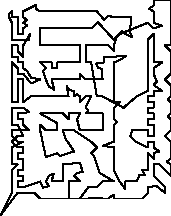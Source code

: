 unitsize(0.001cm);
// 55576.9
draw((200,400)--(200,500));
draw((200,500)--(200,600));
draw((200,600)--(200,700));
draw((200,700)--(200,800));
draw((200,800)--(300,900));
draw((300,900)--(200,900));
draw((200,900)--(200,1000));
draw((200,1000)--(200,1100));
draw((200,1100)--(200,1200));
draw((200,1200)--(400,1300));
draw((400,1300)--(300,1300));
draw((300,1300)--(200,1400));
draw((200,1400)--(200,1500));
draw((200,1500)--(300,1500));
draw((300,1500)--(400,1500));
draw((400,1500)--(500,1500));
draw((500,1500)--(400,1600));
draw((400,1600)--(400,1700));
draw((400,1700)--(300,1700));
draw((300,1700)--(300,1800));
draw((300,1800)--(400,1800));
draw((400,1800)--(500,1829));
draw((500,1829)--(400,1900));
draw((400,1900)--(300,1900));
draw((300,1900)--(200,1900));
draw((200,1900)--(200,1800));
draw((200,1800)--(200,1700));
draw((200,1700)--(200,1600));
draw((200,1600)--(300,1600));
draw((300,1600)--(400,1400));
draw((400,1400)--(300,1400));
draw((300,1400)--(200,1300));
draw((200,1300)--(300,1200));
draw((300,1200)--(400,1200));
draw((400,1200)--(400,1100));
draw((400,1100)--(300,1100));
draw((300,1100)--(300,1000));
draw((300,1000)--(400,1000));
draw((400,1000)--(400,900));
draw((400,900)--(400,800));
draw((400,800)--(300,800));
draw((300,800)--(300,700));
draw((300,700)--(400,700));
draw((400,700)--(400,600));
draw((400,600)--(300,600));
draw((300,600)--(300,500));
draw((300,500)--(400,500));
draw((400,500)--(700,600));
draw((700,600)--(750,490));
draw((750,490)--(850,520));
draw((850,520)--(800,600));
draw((800,600)--(850,700));
draw((850,700)--(939,740));
draw((939,740)--(900,600));
draw((900,600)--(1000,600));
draw((1000,600)--(1100,600));
draw((1100,600)--(1100,700));
draw((1100,700)--(1100,900));
draw((1100,900)--(1400,930));
draw((1400,930)--(1450,770));
draw((1450,770)--(1350,750));
draw((1350,750)--(1300,700));
draw((1300,700)--(1400,600));
draw((1400,600)--(1300,600));
draw((1300,600)--(1200,600));
draw((1200,600)--(1200,300));
draw((1200,300)--(1400,300));
draw((1400,300)--(1550,500));
draw((1550,500)--(1710,510));
draw((1710,510)--(1800,600));
draw((1800,600)--(1900,600));
draw((1900,600)--(2000,600));
draw((2000,600)--(1750,750));
draw((1750,750)--(1650,1050));
draw((1650,1050)--(1600,1100));
draw((1600,1100)--(1700,1200));
draw((1700,1200)--(1600,1300));
draw((1600,1300)--(1300,1500));
draw((1300,1500)--(1200,1500));
draw((1200,1500)--(1100,1500));
draw((1100,1500)--(1150,1350));
draw((1150,1350)--(1300,1130));
draw((1300,1130)--(1050,1050));
draw((1050,1050)--(1000,1100));
draw((1000,1100)--(800,1030));
draw((800,1030)--(700,1500));
draw((700,1500)--(700,1600));
draw((700,1600)--(800,1500));
draw((800,1500)--(900,1500));
draw((900,1500)--(1000,1500));
draw((1000,1500)--(1000,1629));
draw((1000,1629)--(700,1800));
draw((700,1800)--(800,1800));
draw((800,1800)--(900,1800));
draw((900,1800)--(1000,1800));
draw((1000,1800)--(1100,1800));
draw((1100,1800)--(1200,1700));
draw((1200,1700)--(1200,1800));
draw((1200,1800)--(1300,1800));
draw((1300,1800)--(1400,1800));
draw((1400,1800)--(1350,1700));
draw((1350,1700)--(1400,1500));
draw((1400,1500)--(1500,1500));
draw((1500,1500)--(1600,1500));
draw((1600,1500)--(1700,1500));
draw((1700,1500)--(1800,1500));
draw((1800,1500)--(1800,1800));
draw((1800,1800)--(1700,1800));
draw((1700,1800)--(1600,1800));
draw((1600,1800)--(1500,1800));
draw((1500,1800)--(1550,1850));
draw((1550,1850)--(1500,1900));
draw((1500,1900)--(1600,2100));
draw((1600,2100)--(1500,2100));
draw((1500,2100)--(1400,2000));
draw((1400,2000)--(1400,2100));
draw((1400,2100)--(1350,2140));
draw((1350,2140)--(1300,2100));
draw((1300,2100)--(1300,2200));
draw((1300,2200)--(1220,2210));
draw((1220,2210)--(1170,2280));
draw((1170,2280)--(1200,2100));
draw((1200,2100)--(1100,2100));
draw((1100,2100)--(1000,2100));
draw((1000,2100)--(900,2100));
draw((900,2100)--(800,2100));
draw((800,2100)--(700,2100));
draw((700,2100)--(530,2100));
draw((530,2100)--(400,2000));
draw((400,2000)--(400,2100));
draw((400,2100)--(400,2200));
draw((400,2200)--(400,2300));
draw((400,2300)--(400,2400));
draw((400,2400)--(300,2400));
draw((300,2400)--(300,2300));
draw((300,2300)--(300,2200));
draw((300,2200)--(300,2100));
draw((300,2100)--(300,2000));
draw((300,2000)--(200,2000));
draw((200,2000)--(200,2100));
draw((200,2100)--(200,2200));
draw((200,2200)--(200,2300));
draw((200,2300)--(200,2400));
draw((200,2400)--(200,2500));
draw((200,2500)--(200,2600));
draw((200,2600)--(200,2700));
draw((200,2700)--(300,2600));
draw((300,2600)--(300,2500));
draw((300,2500)--(400,2500));
draw((400,2500)--(540,2330));
draw((540,2330)--(700,2400));
draw((700,2400)--(540,2430));
draw((540,2430)--(469,2550));
draw((469,2550)--(400,2600));
draw((400,2600)--(400,2700));
draw((400,2700)--(300,2700));
draw((300,2700)--(300,2800));
draw((300,2800)--(200,2800));
draw((200,2800)--(200,2900));
draw((200,2900)--(200,3000));
draw((200,3000)--(300,3000));
draw((300,3000)--(300,2900));
draw((300,2900)--(400,2800));
draw((400,2800)--(400,2900));
draw((400,2900)--(400,3000));
draw((400,3000)--(520,3200));
draw((520,3200)--(500,3100));
draw((500,3100)--(400,3100));
draw((400,3100)--(300,3100));
draw((300,3100)--(200,3100));
draw((200,3100)--(200,3200));
draw((200,3200)--(200,3300));
draw((200,3300)--(200,3400));
draw((200,3400)--(150,3500));
draw((150,3500)--(150,3550));
draw((150,3550)--(200,3600));
draw((200,3600)--(200,3500));
draw((200,3500)--(300,3500));
draw((300,3500)--(300,3400));
draw((300,3400)--(300,3300));
draw((300,3300)--(300,3200));
draw((300,3200)--(400,3200));
draw((400,3200)--(400,3300));
draw((400,3300)--(469,3350));
draw((469,3350)--(400,3400));
draw((400,3400)--(469,3450));
draw((469,3450)--(400,3500));
draw((400,3500)--(400,3600));
draw((400,3600)--(620,3709));
draw((620,3709)--(620,3650));
draw((620,3650)--(700,3600));
draw((700,3600)--(800,3600));
draw((800,3600)--(900,3600));
draw((900,3600)--(1000,3600));
draw((1000,3600)--(1100,3600));
draw((1100,3600)--(1200,3600));
draw((1200,3600)--(1300,3600));
draw((1300,3600)--(1400,3600));
draw((1400,3600)--(1500,3600));
draw((1500,3600)--(1600,3600));
draw((1600,3600)--(1700,3600));
draw((1700,3600)--(1829,3450));
draw((1829,3450)--(1900,3520));
draw((1900,3520)--(2000,3500));
draw((2000,3500)--(2300,3500));
draw((2300,3500)--(2300,3400));
draw((2300,3400)--(2280,3250));
draw((2280,3250)--(2320,3150));
draw((2320,3150)--(2200,3200));
draw((2200,3200)--(2150,3250));
draw((2150,3250)--(2000,3100));
draw((2000,3100)--(1790,3330));
draw((1790,3330)--(1720,3409));
draw((1720,3409)--(1600,3300));
draw((1600,3300)--(1500,3300));
draw((1500,3300)--(1400,3300));
draw((1400,3300)--(1300,3300));
draw((1300,3300)--(1200,3300));
draw((1200,3300)--(1100,3300));
draw((1100,3300)--(1000,3300));
draw((1000,3300)--(900,3300));
draw((900,3300)--(800,3300));
draw((800,3300)--(700,3300));
draw((700,3300)--(700,3000));
draw((700,3000)--(800,3000));
draw((800,3000)--(900,3000));
draw((900,3000)--(1000,3000));
draw((1000,3000)--(1100,3000));
draw((1100,3000)--(1200,3000));
draw((1200,3000)--(1300,3000));
draw((1300,3000)--(1400,3000));
draw((1400,3000)--(1400,2900));
draw((1400,2900)--(1400,2820));
draw((1400,2820)--(1400,2700));
draw((1400,2700)--(1300,2700));
draw((1300,2700)--(1200,2700));
draw((1200,2700)--(1100,2700));
draw((1100,2700)--(1000,2700));
draw((1000,2700)--(1000,2600));
draw((1000,2600)--(910,2600));
draw((910,2600)--(900,2700));
draw((900,2700)--(800,2700));
draw((800,2700)--(700,2700));
draw((700,2700)--(800,2600));
draw((800,2600)--(750,2550));
draw((750,2550)--(800,2400));
draw((800,2400)--(850,2280));
draw((850,2280)--(950,2220));
draw((950,2220)--(900,2400));
draw((900,2400)--(1000,2400));
draw((1000,2400)--(1100,2400));
draw((1100,2400)--(1200,2400));
draw((1200,2400)--(1300,2400));
draw((1300,2400)--(1400,2400));
draw((1400,2400)--(1400,2500));
draw((1400,2500)--(1500,2400));
draw((1500,2400)--(1600,2400));
draw((1600,2400)--(1700,2400));
draw((1700,2400)--(1800,2400));
draw((1800,2400)--(1790,2580));
draw((1790,2580)--(1720,2610));
draw((1720,2610)--(1690,2680));
draw((1690,2680)--(1829,2700));
draw((1829,2700)--(1829,2800));
draw((1829,2800)--(2000,2800));
draw((2000,2800)--(2220,2820));
draw((2220,2820)--(2120,2750));
draw((2120,2750)--(2000,2700));
draw((2000,2700)--(2000,2600));
draw((2000,2600)--(2000,2500));
draw((2000,2500)--(2000,2400));
draw((2000,2400)--(2000,2300));
draw((2000,2300)--(2000,2200));
draw((2000,2200)--(2000,2100));
draw((2000,2100)--(2000,2000));
draw((2000,2000)--(2110,2000));
draw((2110,2000)--(2000,1900));
draw((2000,1900)--(2000,1800));
draw((2000,1800)--(2000,1700));
draw((2000,1700)--(2060,1650));
draw((2060,1650)--(2000,1600));
draw((2000,1600)--(2000,1500));
draw((2000,1500)--(2000,1400));
draw((2000,1400)--(2000,1300));
draw((2000,1300)--(1800,1230));
draw((1800,1230)--(2000,1200));
draw((2000,1200)--(2000,1100));
draw((2000,1100)--(2000,1000));
draw((2000,1000)--(2000,900));
draw((2000,900)--(2000,800));
draw((2000,800)--(2100,600));
draw((2100,600)--(2200,469));
draw((2200,469)--(2200,600));
draw((2200,600)--(2300,600));
draw((2300,600)--(2400,600));
draw((2400,600)--(2450,710));
draw((2450,710)--(2550,710));
draw((2550,710)--(2500,800));
draw((2500,800)--(2600,800));
draw((2600,800)--(2600,900));
draw((2600,900)--(2600,1000));
draw((2600,1000)--(2600,1100));
draw((2600,1100)--(2700,1000));
draw((2700,1000)--(2700,1100));
draw((2700,1100)--(2800,1130));
draw((2800,1130)--(2700,1200));
draw((2700,1200)--(2700,1300));
draw((2700,1300)--(2600,1300));
draw((2600,1300)--(2600,1200));
draw((2600,1200)--(2390,1300));
draw((2390,1300)--(2290,1400));
draw((2290,1400)--(2320,1500));
draw((2320,1500)--(2600,1500));
draw((2600,1500)--(2600,1400));
draw((2600,1400)--(2700,1400));
draw((2700,1400)--(2700,1500));
draw((2700,1500)--(2700,1600));
draw((2700,1600)--(2600,1600));
draw((2600,1600)--(2600,1700));
draw((2600,1700)--(2700,1700));
draw((2700,1700)--(2700,1800));
draw((2700,1800)--(2600,1800));
draw((2600,1800)--(2600,1900));
draw((2600,1900)--(2700,1900));
draw((2700,1900)--(2700,2000));
draw((2700,2000)--(2600,2000));
draw((2600,2000)--(2600,2100));
draw((2600,2100)--(2700,2100));
draw((2700,2100)--(2700,2200));
draw((2700,2200)--(2850,2200));
draw((2850,2200)--(2700,2300));
draw((2700,2300)--(2760,2360));
draw((2760,2360)--(2700,2500));
draw((2700,2500)--(2700,2600));
draw((2700,2600)--(2850,2700));
draw((2850,2700)--(2700,2700));
draw((2700,2700)--(2700,2800));
draw((2700,2800)--(2700,2900));
draw((2700,2900)--(2700,3000));
draw((2700,3000)--(2700,3100));
draw((2700,3100)--(2700,3200));
draw((2700,3200)--(2600,3100));
draw((2600,3100)--(2600,3000));
draw((2600,3000)--(2600,2900));
draw((2600,2900)--(2600,2800));
draw((2600,2800)--(2600,2700));
draw((2600,2700)--(2600,2600));
draw((2600,2600)--(2600,2500));
draw((2600,2500)--(2600,2400));
draw((2600,2400)--(2600,2300));
draw((2600,2300)--(2600,2200));
draw((2600,2200)--(2400,2100));
draw((2400,2100)--(2170,1900));
draw((2170,1900)--(1800,2100));
draw((1800,2100)--(1700,2100));
draw((1700,2100)--(1600,2700));
draw((1600,2700)--(1500,2700));
draw((1500,2700)--(1500,2800));
draw((1500,2800)--(1500,2860));
draw((1500,2860)--(1500,3000));
draw((1500,3000)--(1600,3000));
draw((1600,3000)--(1900,3000));
draw((1900,3000)--(2000,2900));
draw((2000,2900)--(2000,3000));
draw((2000,3000)--(2050,3150));
draw((2050,3150)--(2100,3200));
draw((2100,3200)--(2600,3400));
draw((2600,3400)--(2700,3300));
draw((2700,3300)--(2850,3350));
draw((2850,3350)--(2700,3400));
draw((2700,3400)--(2700,3500));
draw((2700,3500)--(2700,3600));
draw((2700,3600)--(2620,3650));
draw((2620,3650)--(2700,3700));
draw((2700,3700)--(2700,3800));
draw((2700,3800)--(3000,3800));
draw((3000,3800)--(3000,3700));
draw((3000,3700)--(3000,3600));
draw((3000,3600)--(3000,3500));
draw((3000,3500)--(3000,3400));
draw((3000,3400)--(3000,3300));
draw((3000,3300)--(3000,3200));
draw((3000,3200)--(3000,3100));
draw((3000,3100)--(3000,3000));
draw((3000,3000)--(2900,3000));
draw((2900,3000)--(3000,2900));
draw((3000,2900)--(3000,2800));
draw((3000,2800)--(3000,2700));
draw((3000,2700)--(3000,2600));
draw((3000,2600)--(3000,2500));
draw((3000,2500)--(2900,2400));
draw((2900,2400)--(3000,2300));
draw((3000,2300)--(3000,2200));
draw((3000,2200)--(3000,2100));
draw((3000,2100)--(2950,2050));
draw((2950,2050)--(3000,2000));
draw((3000,2000)--(3000,1900));
draw((3000,1900)--(3000,1800));
draw((3000,1800)--(2950,1750));
draw((2950,1750)--(3000,1700));
draw((3000,1700)--(3000,1600));
draw((3000,1600)--(3000,1500));
draw((3000,1500)--(2900,1400));
draw((2900,1400)--(3000,1300));
draw((3000,1300)--(3000,1200));
draw((3000,1200)--(3000,1100));
draw((3000,1100)--(3000,1000));
draw((3000,1000)--(2930,950));
draw((2930,950)--(3000,900));
draw((3000,900)--(3000,800));
draw((3000,800)--(3000,700));
draw((3000,700)--(2800,900));
draw((2800,900)--(2700,900));
draw((2700,900)--(2700,800));
draw((2700,800)--(2700,700));
draw((2700,700)--(2900,500));
draw((2900,500)--(2900,400));
draw((2900,400)--(2750,520));
draw((2750,520)--(2600,500));
draw((2600,500)--(2600,400));
draw((2600,400)--(2500,300));
draw((2500,300)--(2400,300));
draw((2400,300)--(2300,300));
draw((2300,300)--(2200,300));
draw((2200,300)--(2100,300));
draw((2100,300)--(2000,300));
draw((2000,300)--(2000,370));
draw((2000,370)--(1900,300));
draw((1900,300)--(1800,300));
draw((1800,300)--(1710,310));
draw((1710,310)--(1550,300));
draw((1550,300)--(1300,300));
draw((1300,300)--(1100,300));
draw((1100,300)--(1000,300));
draw((1000,300)--(900,300));
draw((900,300)--(800,300));
draw((800,300)--(700,300));
draw((700,300)--(600,400));
draw((600,400)--(400,400));
draw((400,400)--(300,400));
draw((300,400)--(0,0));
draw((0,0)--(200,400));
